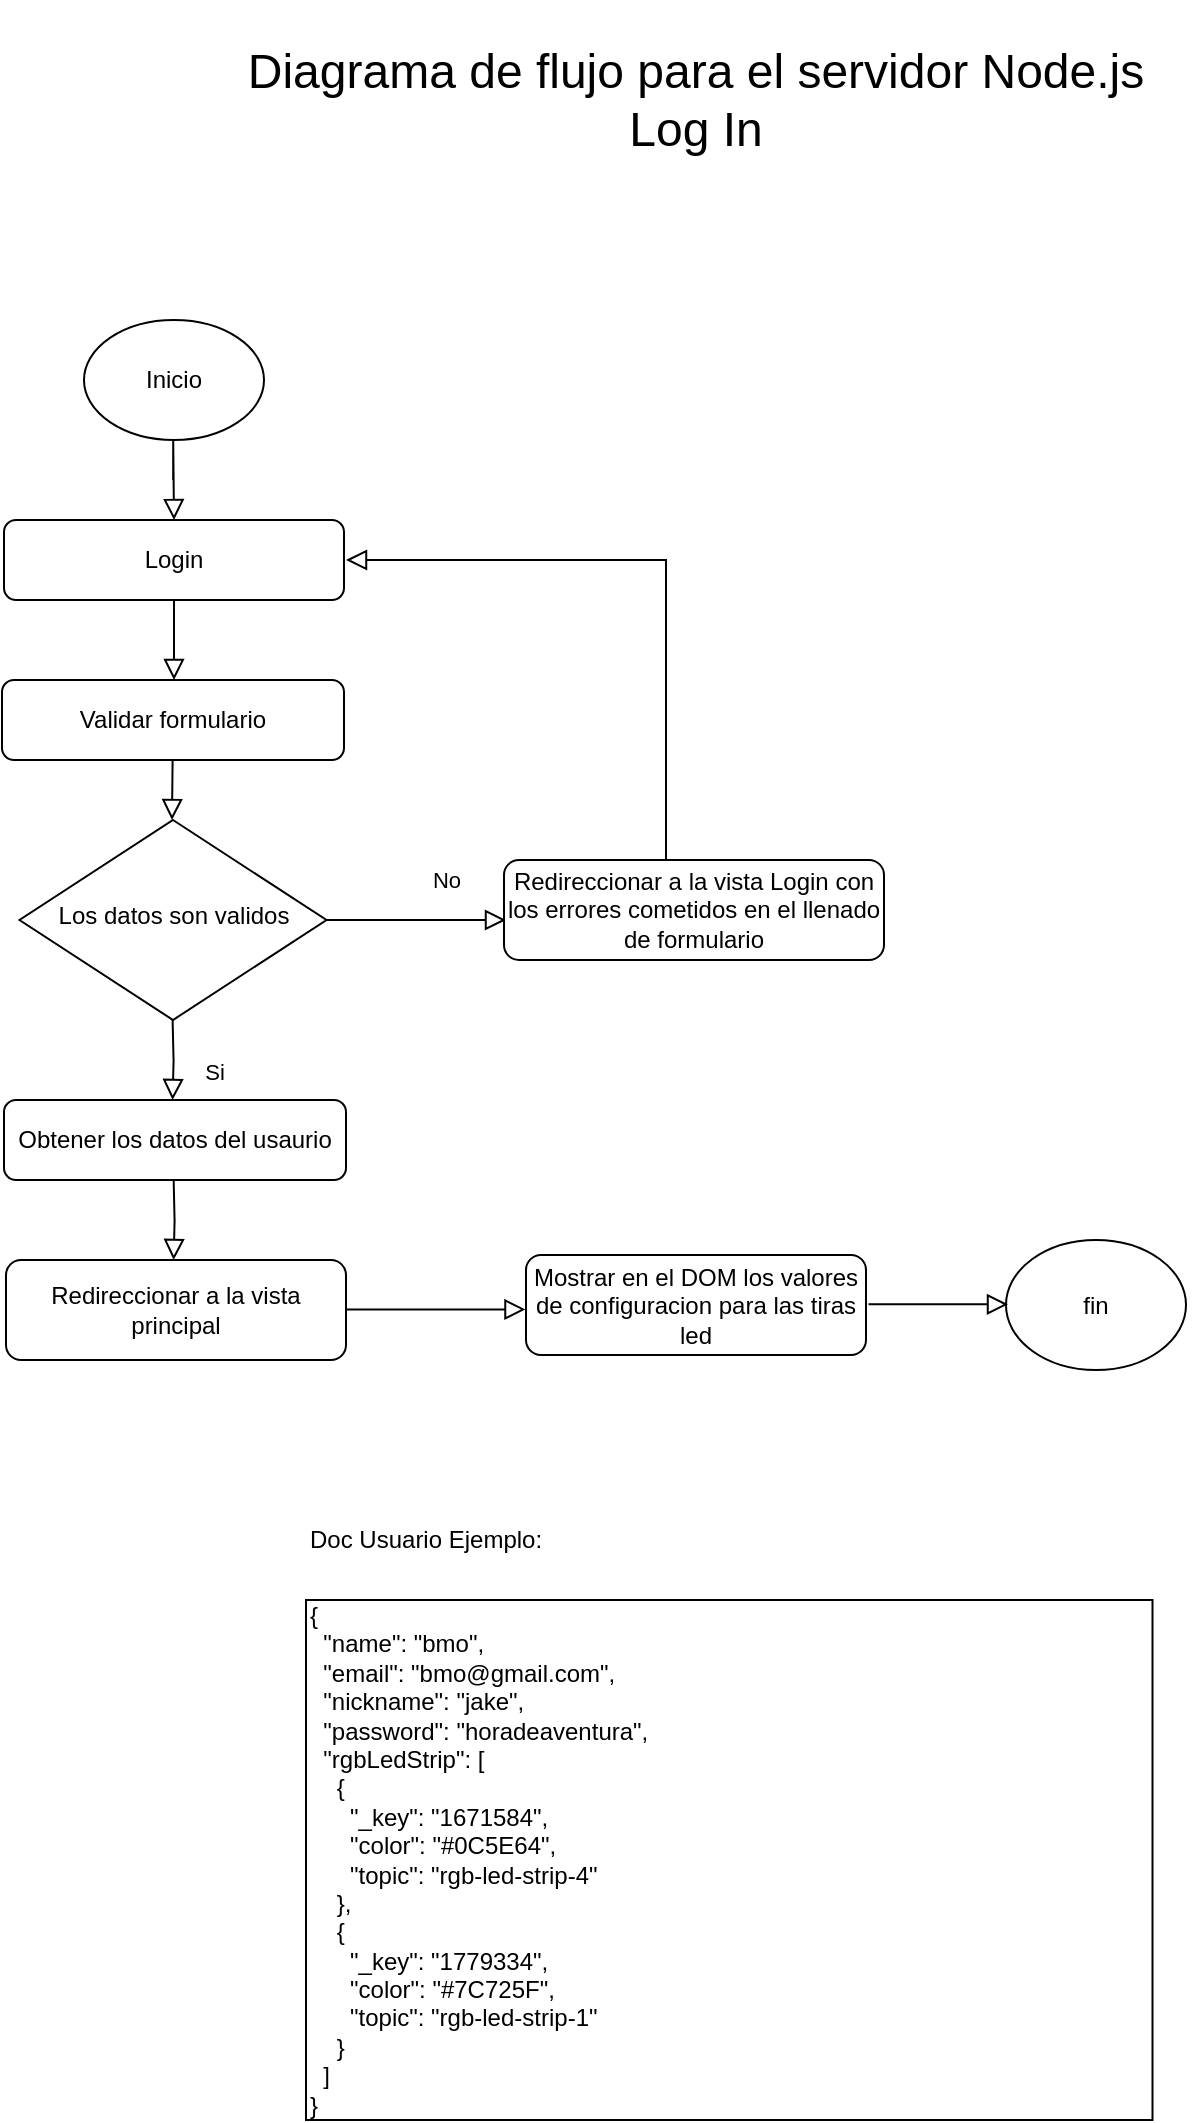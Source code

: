 <mxfile version="14.5.8" type="device"><diagram id="C5RBs43oDa-KdzZeNtuy" name="Page-1"><mxGraphModel dx="1185" dy="643" grid="1" gridSize="10" guides="1" tooltips="1" connect="1" arrows="1" fold="1" page="1" pageScale="1" pageWidth="827" pageHeight="1169" math="0" shadow="0"><root><mxCell id="WIyWlLk6GJQsqaUBKTNV-0"/><mxCell id="WIyWlLk6GJQsqaUBKTNV-1" parent="WIyWlLk6GJQsqaUBKTNV-0"/><mxCell id="-9PjKaiDWvYc3v72lxgk-0" value="" style="rounded=0;html=1;jettySize=auto;orthogonalLoop=1;fontSize=11;endArrow=block;endFill=0;endSize=8;strokeWidth=1;shadow=0;labelBackgroundColor=none;edgeStyle=orthogonalEdgeStyle;" edge="1" parent="WIyWlLk6GJQsqaUBKTNV-1" source="-9PjKaiDWvYc3v72lxgk-1"><mxGeometry relative="1" as="geometry"><mxPoint x="154" y="360" as="targetPoint"/></mxGeometry></mxCell><mxCell id="-9PjKaiDWvYc3v72lxgk-1" value="Login" style="rounded=1;whiteSpace=wrap;html=1;fontSize=12;glass=0;strokeWidth=1;shadow=0;" vertex="1" parent="WIyWlLk6GJQsqaUBKTNV-1"><mxGeometry x="69" y="280" width="170" height="40" as="geometry"/></mxCell><mxCell id="-9PjKaiDWvYc3v72lxgk-2" value="Obtener los datos del usaurio" style="rounded=1;whiteSpace=wrap;html=1;fontSize=12;glass=0;strokeWidth=1;shadow=0;" vertex="1" parent="WIyWlLk6GJQsqaUBKTNV-1"><mxGeometry x="69" y="570" width="171" height="40" as="geometry"/></mxCell><mxCell id="-9PjKaiDWvYc3v72lxgk-3" value="Redireccionar a la vista principal" style="rounded=1;whiteSpace=wrap;html=1;fontSize=12;glass=0;strokeWidth=1;shadow=0;" vertex="1" parent="WIyWlLk6GJQsqaUBKTNV-1"><mxGeometry x="70" y="650" width="170" height="50" as="geometry"/></mxCell><mxCell id="-9PjKaiDWvYc3v72lxgk-4" value="Inicio" style="ellipse;whiteSpace=wrap;html=1;" vertex="1" parent="WIyWlLk6GJQsqaUBKTNV-1"><mxGeometry x="109" y="180" width="90" height="60" as="geometry"/></mxCell><mxCell id="-9PjKaiDWvYc3v72lxgk-5" value="" style="rounded=0;html=1;jettySize=auto;orthogonalLoop=1;fontSize=11;endArrow=block;endFill=0;endSize=8;strokeWidth=1;shadow=0;labelBackgroundColor=none;edgeStyle=orthogonalEdgeStyle;" edge="1" parent="WIyWlLk6GJQsqaUBKTNV-1"><mxGeometry relative="1" as="geometry"><mxPoint x="153.58" y="260" as="sourcePoint"/><mxPoint x="154" y="280" as="targetPoint"/><Array as="points"><mxPoint x="153.58" y="240"/><mxPoint x="153.58" y="240"/></Array></mxGeometry></mxCell><mxCell id="-9PjKaiDWvYc3v72lxgk-6" value="fin" style="ellipse;whiteSpace=wrap;html=1;" vertex="1" parent="WIyWlLk6GJQsqaUBKTNV-1"><mxGeometry x="570" y="640" width="90" height="65" as="geometry"/></mxCell><mxCell id="-9PjKaiDWvYc3v72lxgk-7" value="&lt;font style=&quot;font-size: 24px&quot;&gt;Diagrama de flujo para el servidor Node.js&lt;br&gt;Log In&lt;br&gt;&lt;/font&gt;" style="text;html=1;align=center;verticalAlign=middle;whiteSpace=wrap;rounded=0;strokeWidth=1;" vertex="1" parent="WIyWlLk6GJQsqaUBKTNV-1"><mxGeometry x="165" y="20" width="500" height="100" as="geometry"/></mxCell><mxCell id="-9PjKaiDWvYc3v72lxgk-8" value="" style="rounded=0;html=1;jettySize=auto;orthogonalLoop=1;fontSize=11;endArrow=block;endFill=0;endSize=8;strokeWidth=1;shadow=0;labelBackgroundColor=none;edgeStyle=orthogonalEdgeStyle;" edge="1" parent="WIyWlLk6GJQsqaUBKTNV-1"><mxGeometry relative="1" as="geometry"><mxPoint x="153.83" y="610.0" as="sourcePoint"/><mxPoint x="153.83" y="650.0" as="targetPoint"/></mxGeometry></mxCell><mxCell id="-9PjKaiDWvYc3v72lxgk-9" value="Validar formulario" style="rounded=1;whiteSpace=wrap;html=1;fontSize=12;glass=0;strokeWidth=1;shadow=0;" vertex="1" parent="WIyWlLk6GJQsqaUBKTNV-1"><mxGeometry x="68" y="360" width="171" height="40" as="geometry"/></mxCell><mxCell id="-9PjKaiDWvYc3v72lxgk-10" value="Los datos son validos" style="rhombus;whiteSpace=wrap;html=1;shadow=0;fontFamily=Helvetica;fontSize=12;align=center;strokeWidth=1;spacing=6;spacingTop=-4;" vertex="1" parent="WIyWlLk6GJQsqaUBKTNV-1"><mxGeometry x="76.75" y="430" width="153.5" height="100" as="geometry"/></mxCell><mxCell id="-9PjKaiDWvYc3v72lxgk-11" value="" style="rounded=0;html=1;jettySize=auto;orthogonalLoop=1;fontSize=11;endArrow=block;endFill=0;endSize=8;strokeWidth=1;shadow=0;labelBackgroundColor=none;edgeStyle=orthogonalEdgeStyle;" edge="1" parent="WIyWlLk6GJQsqaUBKTNV-1"><mxGeometry relative="1" as="geometry"><mxPoint x="153.3" y="400" as="sourcePoint"/><mxPoint x="153" y="430" as="targetPoint"/></mxGeometry></mxCell><mxCell id="-9PjKaiDWvYc3v72lxgk-12" value="Si" style="rounded=0;html=1;jettySize=auto;orthogonalLoop=1;fontSize=11;endArrow=block;endFill=0;endSize=8;strokeWidth=1;shadow=0;labelBackgroundColor=none;edgeStyle=orthogonalEdgeStyle;exitX=0.5;exitY=1;exitDx=0;exitDy=0;" edge="1" parent="WIyWlLk6GJQsqaUBKTNV-1"><mxGeometry x="0.333" y="20" relative="1" as="geometry"><mxPoint as="offset"/><mxPoint x="153.3" y="530.0" as="sourcePoint"/><mxPoint x="153.3" y="570" as="targetPoint"/></mxGeometry></mxCell><mxCell id="-9PjKaiDWvYc3v72lxgk-13" value="No" style="rounded=0;html=1;jettySize=auto;orthogonalLoop=1;fontSize=11;endArrow=block;endFill=0;endSize=8;strokeWidth=1;shadow=0;labelBackgroundColor=none;edgeStyle=orthogonalEdgeStyle;exitX=1;exitY=0.5;exitDx=0;exitDy=0;" edge="1" parent="WIyWlLk6GJQsqaUBKTNV-1" source="-9PjKaiDWvYc3v72lxgk-10"><mxGeometry x="0.333" y="20" relative="1" as="geometry"><mxPoint as="offset"/><mxPoint x="310.0" y="480.0" as="sourcePoint"/><mxPoint x="320" y="480" as="targetPoint"/></mxGeometry></mxCell><mxCell id="-9PjKaiDWvYc3v72lxgk-14" value="Redireccionar a la vista Login con los errores cometidos en el llenado de formulario" style="rounded=1;whiteSpace=wrap;html=1;fontSize=12;glass=0;strokeWidth=1;shadow=0;" vertex="1" parent="WIyWlLk6GJQsqaUBKTNV-1"><mxGeometry x="319" y="450" width="190" height="50" as="geometry"/></mxCell><mxCell id="-9PjKaiDWvYc3v72lxgk-15" value="" style="rounded=0;html=1;jettySize=auto;orthogonalLoop=1;fontSize=11;endArrow=block;endFill=0;endSize=8;strokeWidth=1;shadow=0;labelBackgroundColor=none;edgeStyle=orthogonalEdgeStyle;" edge="1" parent="WIyWlLk6GJQsqaUBKTNV-1"><mxGeometry relative="1" as="geometry"><mxPoint x="400" y="450" as="sourcePoint"/><mxPoint x="240" y="300" as="targetPoint"/><Array as="points"><mxPoint x="400" y="300"/></Array></mxGeometry></mxCell><mxCell id="-9PjKaiDWvYc3v72lxgk-16" value="Mostrar en el DOM los valores de configuracion para las tiras led" style="rounded=1;whiteSpace=wrap;html=1;fontSize=12;glass=0;strokeWidth=1;shadow=0;" vertex="1" parent="WIyWlLk6GJQsqaUBKTNV-1"><mxGeometry x="330" y="647.5" width="170" height="50" as="geometry"/></mxCell><mxCell id="-9PjKaiDWvYc3v72lxgk-18" value="" style="rounded=0;html=1;jettySize=auto;orthogonalLoop=1;fontSize=11;endArrow=block;endFill=0;endSize=8;strokeWidth=1;shadow=0;labelBackgroundColor=none;edgeStyle=orthogonalEdgeStyle;exitX=1;exitY=0.5;exitDx=0;exitDy=0;" edge="1" parent="WIyWlLk6GJQsqaUBKTNV-1"><mxGeometry x="0.333" y="20" relative="1" as="geometry"><mxPoint as="offset"/><mxPoint x="240" y="674.71" as="sourcePoint"/><mxPoint x="329.75" y="674.71" as="targetPoint"/></mxGeometry></mxCell><mxCell id="-9PjKaiDWvYc3v72lxgk-19" value="" style="rounded=0;html=1;jettySize=auto;orthogonalLoop=1;fontSize=11;endArrow=block;endFill=0;endSize=8;strokeWidth=1;shadow=0;labelBackgroundColor=none;edgeStyle=orthogonalEdgeStyle;exitX=1;exitY=0.5;exitDx=0;exitDy=0;" edge="1" parent="WIyWlLk6GJQsqaUBKTNV-1"><mxGeometry x="0.333" y="20" relative="1" as="geometry"><mxPoint as="offset"/><mxPoint x="501.25" y="672.16" as="sourcePoint"/><mxPoint x="571" y="672.16" as="targetPoint"/></mxGeometry></mxCell><mxCell id="-9PjKaiDWvYc3v72lxgk-22" value="&lt;div style=&quot;font-family: &amp;#34;helvetica&amp;#34;&quot;&gt;&lt;div&gt;{&lt;/div&gt;&lt;div&gt;&amp;nbsp; &quot;name&quot;: &quot;bmo&quot;,&lt;/div&gt;&lt;div&gt;&amp;nbsp; &quot;email&quot;: &quot;bmo@gmail.com&quot;,&lt;/div&gt;&lt;div&gt;&amp;nbsp; &quot;nickname&quot;: &quot;jake&quot;,&lt;/div&gt;&lt;div&gt;&amp;nbsp; &quot;password&quot;: &quot;horadeaventura&quot;,&lt;/div&gt;&lt;div&gt;&amp;nbsp; &quot;rgbLedStrip&quot;: [&lt;/div&gt;&lt;div&gt;&amp;nbsp; &amp;nbsp; {&lt;/div&gt;&lt;div&gt;&amp;nbsp; &amp;nbsp; &amp;nbsp; &quot;_key&quot;: &quot;1671584&quot;,&lt;/div&gt;&lt;div&gt;&amp;nbsp; &amp;nbsp; &amp;nbsp; &quot;color&quot;: &quot;#0C5E64&quot;,&lt;/div&gt;&lt;div&gt;&amp;nbsp; &amp;nbsp; &amp;nbsp; &quot;topic&quot;: &quot;rgb-led-strip-4&quot;&lt;/div&gt;&lt;div&gt;&amp;nbsp; &amp;nbsp; },&lt;/div&gt;&lt;div&gt;&amp;nbsp; &amp;nbsp; {&lt;/div&gt;&lt;div&gt;&amp;nbsp; &amp;nbsp; &amp;nbsp; &quot;_key&quot;: &quot;1779334&quot;,&lt;/div&gt;&lt;div&gt;&amp;nbsp; &amp;nbsp; &amp;nbsp; &quot;color&quot;: &quot;#7C725F&quot;,&lt;/div&gt;&lt;div&gt;&amp;nbsp; &amp;nbsp; &amp;nbsp; &quot;topic&quot;: &quot;rgb-led-strip-1&quot;&lt;/div&gt;&lt;div&gt;&amp;nbsp; &amp;nbsp; }&lt;/div&gt;&lt;div&gt;&amp;nbsp; ]&lt;/div&gt;&lt;div&gt;}&lt;/div&gt;&lt;/div&gt;" style="rounded=0;whiteSpace=wrap;html=1;align=left;" vertex="1" parent="WIyWlLk6GJQsqaUBKTNV-1"><mxGeometry x="220" y="820" width="423.25" height="260" as="geometry"/></mxCell><mxCell id="-9PjKaiDWvYc3v72lxgk-23" value="Doc Usuario Ejemplo:&amp;nbsp;" style="text;html=1;strokeColor=none;fillColor=none;align=left;verticalAlign=middle;whiteSpace=wrap;rounded=0;" vertex="1" parent="WIyWlLk6GJQsqaUBKTNV-1"><mxGeometry x="220" y="780" width="170" height="20" as="geometry"/></mxCell></root></mxGraphModel></diagram></mxfile>